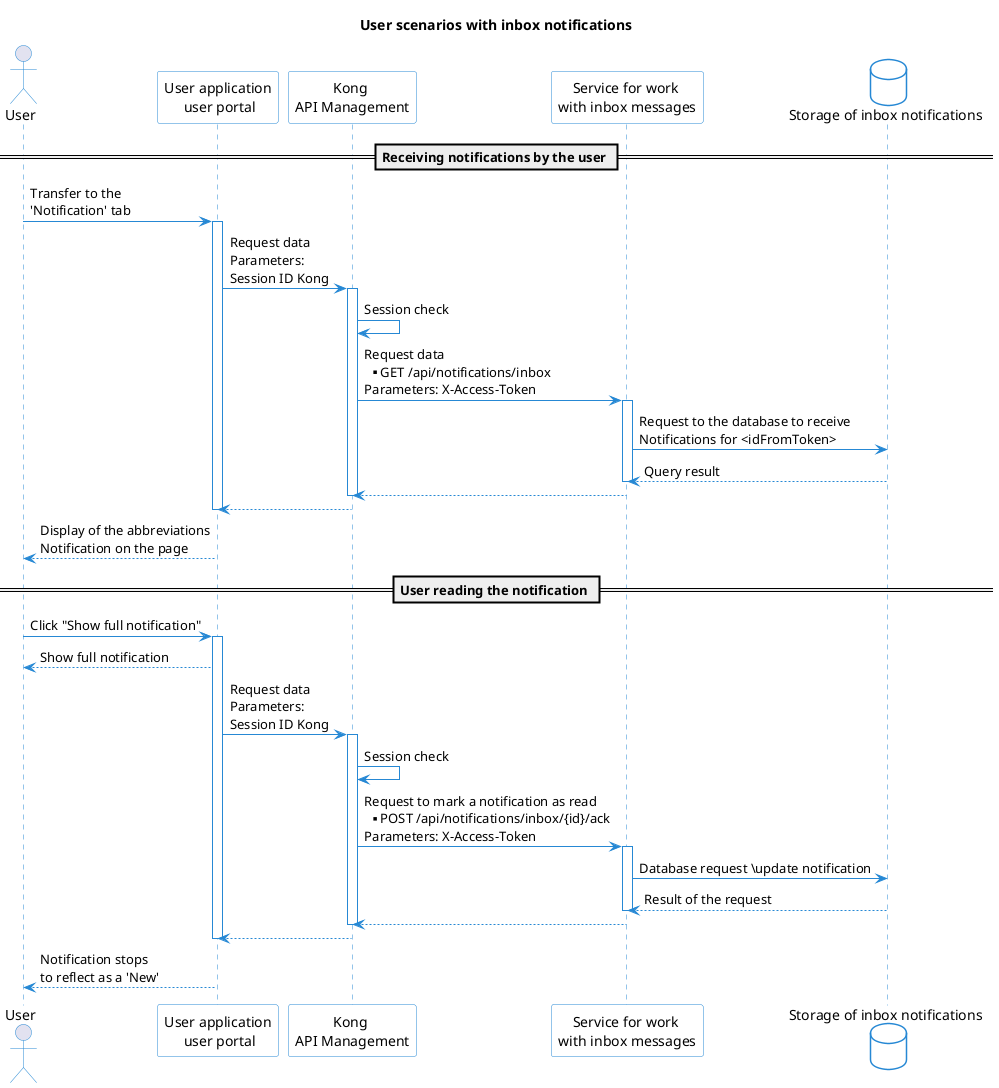 @startuml
skinparam shadowing false
skinparam DatabaseBackgroundColor white
skinparam DatabaseBorderColor #2688d4
skinparam QueueBackgroundColor white
skinparam QueueBorderColor #2688d4
skinparam NoteBackgroundColor white
skinparam NoteBorderColor #2688d4
skinparam sequence {
    ArrowColor #2688d4
    ActorBorderColor #2688d4
    LifeLineBorderColor #2688d4
    ParticipantBorderColor #2688d4
    ParticipantBackgroundColor white
    BoxBorderColor #2688d4
    BoxBackgroundColor white
}

actor "User" as user
participant "User application\n user portal" as cabinet
participant "Kong \nAPI Management" as kong
participant "Service for work \nwith inbox messages" as inbox_message_service

database "Storage of inbox notifications" as inbox_db

title User scenarios with inbox notifications

== Receiving notifications by the user ==

user -> cabinet: Transfer to the \n'Notification' tab
activate cabinet
  cabinet -> kong: Request data \nParameters: \nSession ID Kong
  activate kong
    kong -> kong: Session check
    kong -> inbox_message_service: Request data\n**GET /api/notifications/inbox \nParameters: X-Access-Token
    activate inbox_message_service
      inbox_message_service -> inbox_db: Request to the database to receive \nNotifications for <idFromToken>
      inbox_db --> inbox_message_service: Query result
    deactivate inbox_message_service
    inbox_message_service --> kong
  deactivate kong
  kong --> cabinet
deactivate cabinet
cabinet --> user: Display of the abbreviations\nNotification on the page

== User reading the notification ==

user -> cabinet: Click "Show full notification"
activate cabinet
    cabinet --> user: Show full notification
  cabinet -> kong: Request data \nParameters: \nSession ID Kong
  activate kong
    kong -> kong: Session check
    kong -> inbox_message_service: Request to mark a notification as read \n**POST /api/notifications/inbox/{id}/ack \nParameters: X-Access-Token
    activate inbox_message_service
      inbox_message_service -> inbox_db: Database request \update notification
      inbox_db --> inbox_message_service: Result of the request
    deactivate inbox_message_service
    inbox_message_service --> kong
  deactivate kong
  kong --> cabinet
deactivate cabinet
cabinet --> user: Notification stops \nto reflect as a 'New'

@enduml